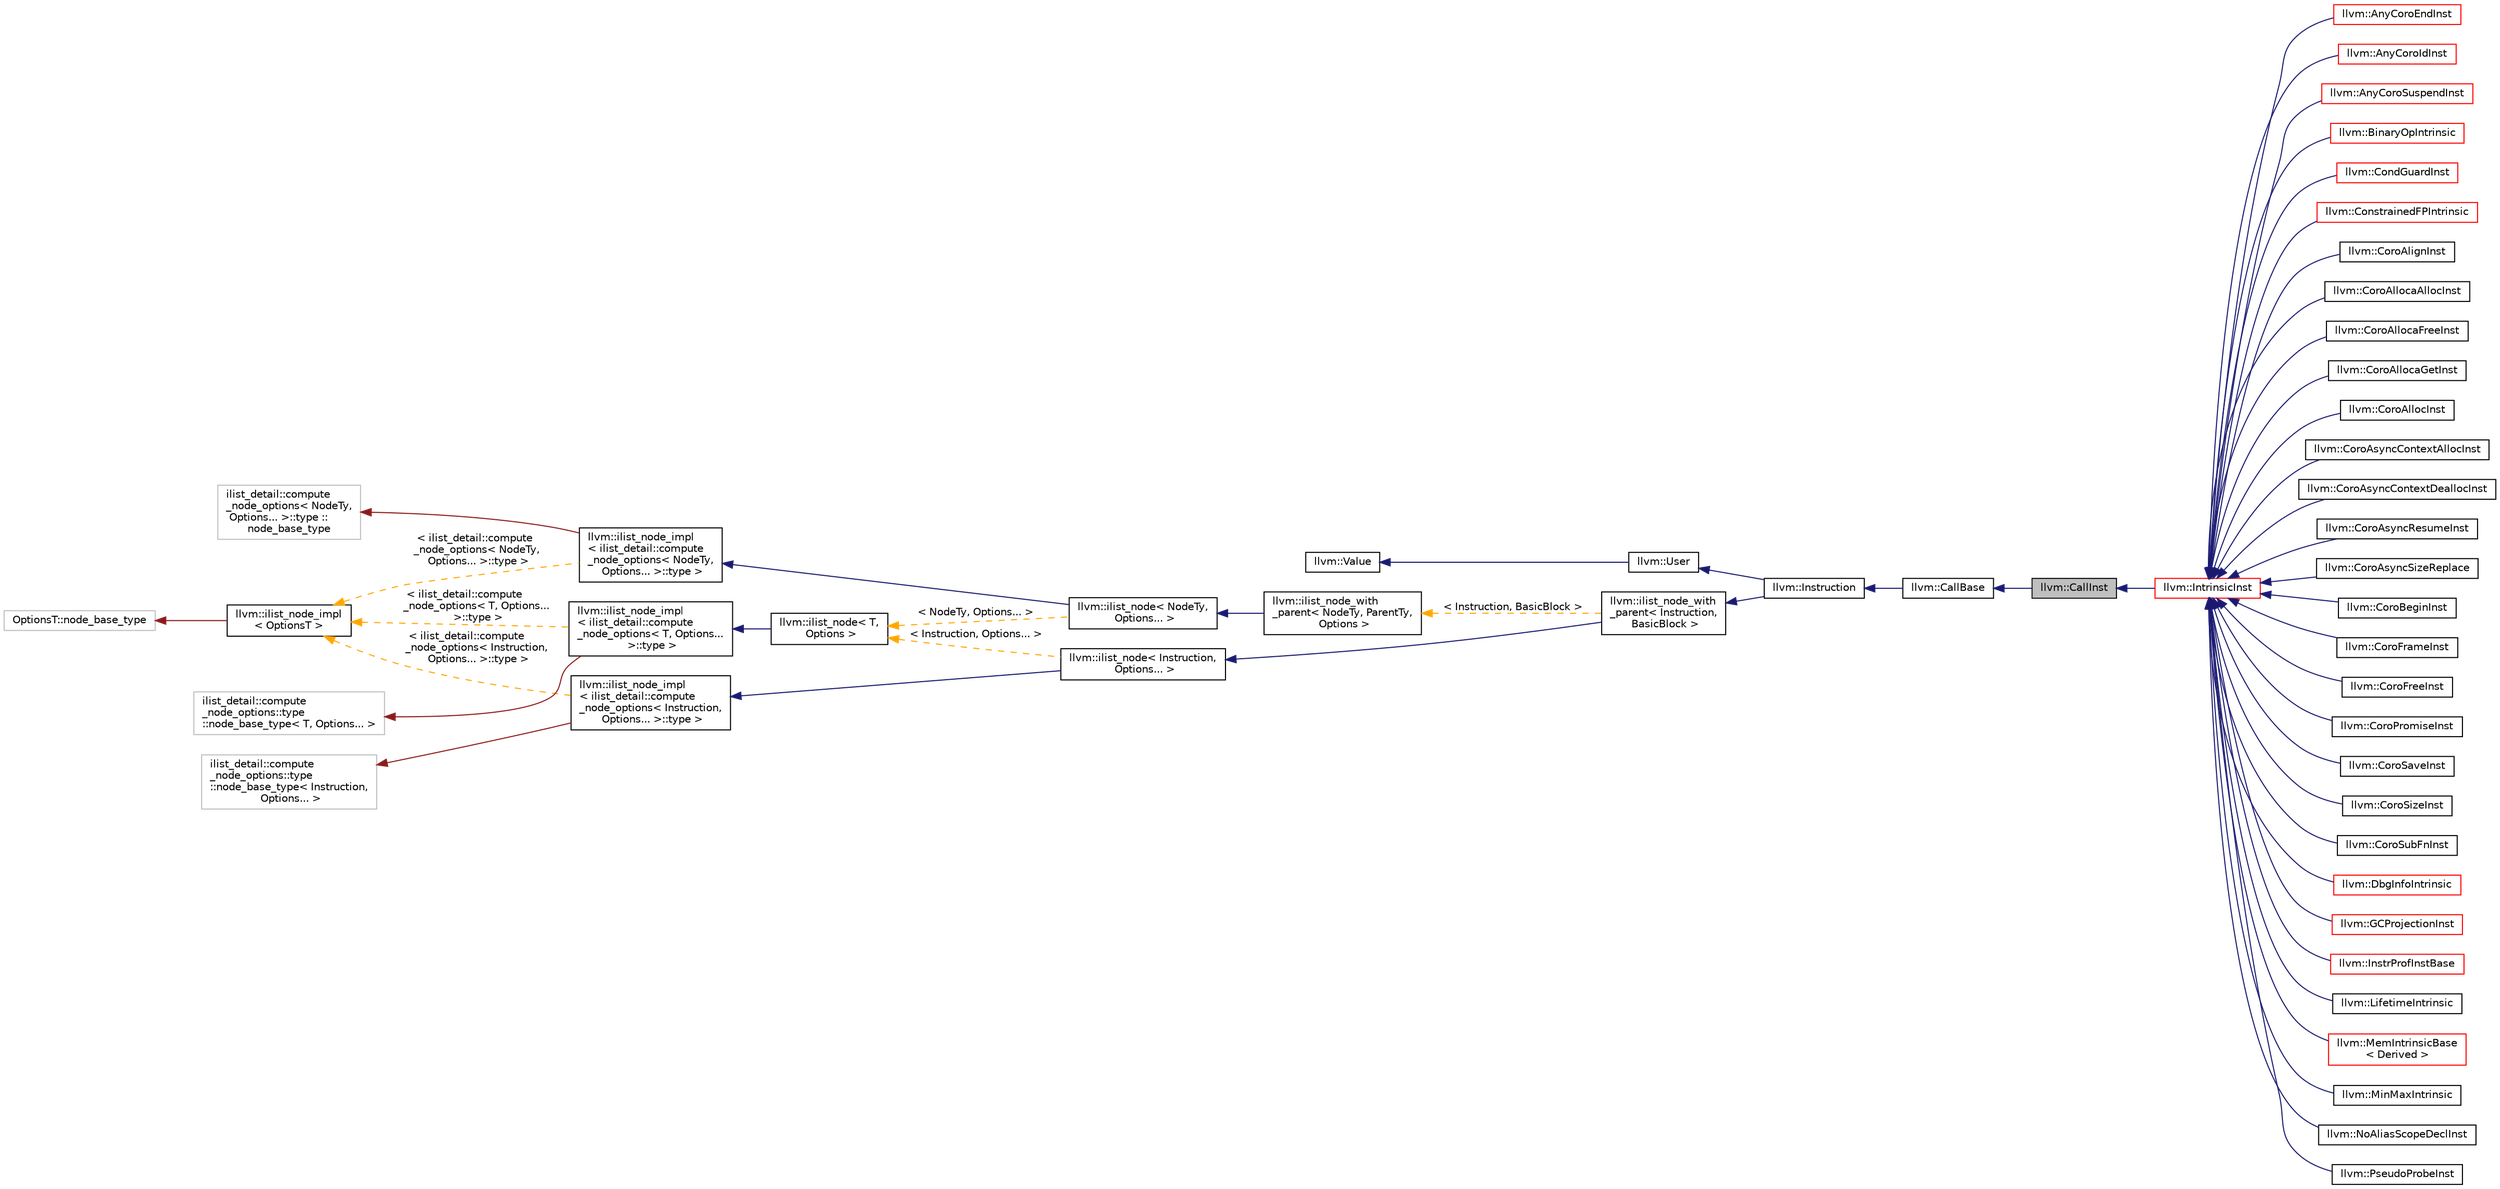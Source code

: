 digraph "llvm::CallInst"
{
 // LATEX_PDF_SIZE
  bgcolor="transparent";
  edge [fontname="Helvetica",fontsize="10",labelfontname="Helvetica",labelfontsize="10"];
  node [fontname="Helvetica",fontsize="10",shape=record];
  rankdir="LR";
  Node1 [label="llvm::CallInst",height=0.2,width=0.4,color="black", fillcolor="grey75", style="filled", fontcolor="black",tooltip="This class represents a function call, abstracting a target machine's calling convention."];
  Node2 -> Node1 [dir="back",color="midnightblue",fontsize="10",style="solid",fontname="Helvetica"];
  Node2 [label="llvm::CallBase",height=0.2,width=0.4,color="black",URL="$classllvm_1_1CallBase.html",tooltip="Base class for all callable instructions (InvokeInst and CallInst) Holds everything related to callin..."];
  Node3 -> Node2 [dir="back",color="midnightblue",fontsize="10",style="solid",fontname="Helvetica"];
  Node3 [label="llvm::Instruction",height=0.2,width=0.4,color="black",URL="$classllvm_1_1Instruction.html",tooltip=" "];
  Node4 -> Node3 [dir="back",color="midnightblue",fontsize="10",style="solid",fontname="Helvetica"];
  Node4 [label="llvm::User",height=0.2,width=0.4,color="black",URL="$classllvm_1_1User.html",tooltip=" "];
  Node5 -> Node4 [dir="back",color="midnightblue",fontsize="10",style="solid",fontname="Helvetica"];
  Node5 [label="llvm::Value",height=0.2,width=0.4,color="black",URL="$classllvm_1_1Value.html",tooltip="LLVM Value Representation."];
  Node6 -> Node3 [dir="back",color="midnightblue",fontsize="10",style="solid",fontname="Helvetica"];
  Node6 [label="llvm::ilist_node_with\l_parent\< Instruction,\l BasicBlock \>",height=0.2,width=0.4,color="black",URL="$classllvm_1_1ilist__node__with__parent.html",tooltip=" "];
  Node7 -> Node6 [dir="back",color="midnightblue",fontsize="10",style="solid",fontname="Helvetica"];
  Node7 [label="llvm::ilist_node\< Instruction,\l Options... \>",height=0.2,width=0.4,color="black",URL="$classllvm_1_1ilist__node.html",tooltip=" "];
  Node8 -> Node7 [dir="back",color="midnightblue",fontsize="10",style="solid",fontname="Helvetica"];
  Node8 [label="llvm::ilist_node_impl\l\< ilist_detail::compute\l_node_options\< Instruction,\l Options... \>::type \>",height=0.2,width=0.4,color="black",URL="$classllvm_1_1ilist__node__impl.html",tooltip=" "];
  Node9 -> Node8 [dir="back",color="firebrick4",fontsize="10",style="solid",fontname="Helvetica"];
  Node9 [label="ilist_detail::compute\l_node_options::type \l::node_base_type\< Instruction,\l Options... \>",height=0.2,width=0.4,color="grey75",tooltip=" "];
  Node10 -> Node8 [dir="back",color="orange",fontsize="10",style="dashed",label=" \< ilist_detail::compute\l_node_options\< Instruction,\l Options... \>::type \>" ,fontname="Helvetica"];
  Node10 [label="llvm::ilist_node_impl\l\< OptionsT \>",height=0.2,width=0.4,color="black",URL="$classllvm_1_1ilist__node__impl.html",tooltip="Implementation for an ilist node."];
  Node11 -> Node10 [dir="back",color="firebrick4",fontsize="10",style="solid",fontname="Helvetica"];
  Node11 [label="OptionsT::node_base_type",height=0.2,width=0.4,color="grey75",tooltip=" "];
  Node12 -> Node7 [dir="back",color="orange",fontsize="10",style="dashed",label=" \< Instruction, Options... \>" ,fontname="Helvetica"];
  Node12 [label="llvm::ilist_node\< T,\l Options \>",height=0.2,width=0.4,color="black",URL="$classllvm_1_1ilist__node.html",tooltip=" "];
  Node13 -> Node12 [dir="back",color="midnightblue",fontsize="10",style="solid",fontname="Helvetica"];
  Node13 [label="llvm::ilist_node_impl\l\< ilist_detail::compute\l_node_options\< T, Options...\l \>::type \>",height=0.2,width=0.4,color="black",URL="$classllvm_1_1ilist__node__impl.html",tooltip=" "];
  Node14 -> Node13 [dir="back",color="firebrick4",fontsize="10",style="solid",fontname="Helvetica"];
  Node14 [label="ilist_detail::compute\l_node_options::type \l::node_base_type\< T, Options... \>",height=0.2,width=0.4,color="grey75",tooltip=" "];
  Node10 -> Node13 [dir="back",color="orange",fontsize="10",style="dashed",label=" \< ilist_detail::compute\l_node_options\< T, Options...\l \>::type \>" ,fontname="Helvetica"];
  Node15 -> Node6 [dir="back",color="orange",fontsize="10",style="dashed",label=" \< Instruction, BasicBlock \>" ,fontname="Helvetica"];
  Node15 [label="llvm::ilist_node_with\l_parent\< NodeTy, ParentTy,\l Options \>",height=0.2,width=0.4,color="black",URL="$classllvm_1_1ilist__node__with__parent.html",tooltip="An ilist node that can access its parent list."];
  Node16 -> Node15 [dir="back",color="midnightblue",fontsize="10",style="solid",fontname="Helvetica"];
  Node16 [label="llvm::ilist_node\< NodeTy,\l Options... \>",height=0.2,width=0.4,color="black",URL="$classllvm_1_1ilist__node.html",tooltip=" "];
  Node17 -> Node16 [dir="back",color="midnightblue",fontsize="10",style="solid",fontname="Helvetica"];
  Node17 [label="llvm::ilist_node_impl\l\< ilist_detail::compute\l_node_options\< NodeTy,\l Options... \>::type \>",height=0.2,width=0.4,color="black",URL="$classllvm_1_1ilist__node__impl.html",tooltip=" "];
  Node18 -> Node17 [dir="back",color="firebrick4",fontsize="10",style="solid",fontname="Helvetica"];
  Node18 [label="ilist_detail::compute\l_node_options\< NodeTy,\l Options... \>::type ::\lnode_base_type",height=0.2,width=0.4,color="grey75",tooltip=" "];
  Node10 -> Node17 [dir="back",color="orange",fontsize="10",style="dashed",label=" \< ilist_detail::compute\l_node_options\< NodeTy,\l Options... \>::type \>" ,fontname="Helvetica"];
  Node12 -> Node16 [dir="back",color="orange",fontsize="10",style="dashed",label=" \< NodeTy, Options... \>" ,fontname="Helvetica"];
  Node1 -> Node19 [dir="back",color="midnightblue",fontsize="10",style="solid",fontname="Helvetica"];
  Node19 [label="llvm::IntrinsicInst",height=0.2,width=0.4,color="red",URL="$classllvm_1_1IntrinsicInst.html",tooltip="A wrapper class for inspecting calls to intrinsic functions."];
  Node19 -> Node20 [dir="back",color="midnightblue",fontsize="10",style="solid",fontname="Helvetica"];
  Node20 [label="llvm::AnyCoroEndInst",height=0.2,width=0.4,color="red",URL="$classllvm_1_1AnyCoroEndInst.html",tooltip=" "];
  Node19 -> Node23 [dir="back",color="midnightblue",fontsize="10",style="solid",fontname="Helvetica"];
  Node23 [label="llvm::AnyCoroIdInst",height=0.2,width=0.4,color="red",URL="$classllvm_1_1AnyCoroIdInst.html",tooltip="This represents a common base class for llvm.coro.id instructions."];
  Node19 -> Node29 [dir="back",color="midnightblue",fontsize="10",style="solid",fontname="Helvetica"];
  Node29 [label="llvm::AnyCoroSuspendInst",height=0.2,width=0.4,color="red",URL="$classllvm_1_1AnyCoroSuspendInst.html",tooltip=" "];
  Node19 -> Node33 [dir="back",color="midnightblue",fontsize="10",style="solid",fontname="Helvetica"];
  Node33 [label="llvm::BinaryOpIntrinsic",height=0.2,width=0.4,color="red",URL="$classllvm_1_1BinaryOpIntrinsic.html",tooltip="This class represents an intrinsic that is based on a binary operation."];
  Node19 -> Node36 [dir="back",color="midnightblue",fontsize="10",style="solid",fontname="Helvetica"];
  Node36 [label="llvm::CondGuardInst",height=0.2,width=0.4,color="red",URL="$classllvm_1_1CondGuardInst.html",tooltip="This represents intrinsics that guard a condition."];
  Node19 -> Node38 [dir="back",color="midnightblue",fontsize="10",style="solid",fontname="Helvetica"];
  Node38 [label="llvm::ConstrainedFPIntrinsic",height=0.2,width=0.4,color="red",URL="$classllvm_1_1ConstrainedFPIntrinsic.html",tooltip="This is the common base class for constrained floating point intrinsics."];
  Node19 -> Node40 [dir="back",color="midnightblue",fontsize="10",style="solid",fontname="Helvetica"];
  Node40 [label="llvm::CoroAlignInst",height=0.2,width=0.4,color="black",URL="$classllvm_1_1CoroAlignInst.html",tooltip="This represents the llvm.coro.align instruction."];
  Node19 -> Node41 [dir="back",color="midnightblue",fontsize="10",style="solid",fontname="Helvetica"];
  Node41 [label="llvm::CoroAllocaAllocInst",height=0.2,width=0.4,color="black",URL="$classllvm_1_1CoroAllocaAllocInst.html",tooltip="This represents the llvm.coro.alloca.alloc instruction."];
  Node19 -> Node42 [dir="back",color="midnightblue",fontsize="10",style="solid",fontname="Helvetica"];
  Node42 [label="llvm::CoroAllocaFreeInst",height=0.2,width=0.4,color="black",URL="$classllvm_1_1CoroAllocaFreeInst.html",tooltip="This represents the llvm.coro.alloca.free instruction."];
  Node19 -> Node43 [dir="back",color="midnightblue",fontsize="10",style="solid",fontname="Helvetica"];
  Node43 [label="llvm::CoroAllocaGetInst",height=0.2,width=0.4,color="black",URL="$classllvm_1_1CoroAllocaGetInst.html",tooltip="This represents the llvm.coro.alloca.get instruction."];
  Node19 -> Node44 [dir="back",color="midnightblue",fontsize="10",style="solid",fontname="Helvetica"];
  Node44 [label="llvm::CoroAllocInst",height=0.2,width=0.4,color="black",URL="$classllvm_1_1CoroAllocInst.html",tooltip="This represents the llvm.coro.alloc instruction."];
  Node19 -> Node45 [dir="back",color="midnightblue",fontsize="10",style="solid",fontname="Helvetica"];
  Node45 [label="llvm::CoroAsyncContextAllocInst",height=0.2,width=0.4,color="black",URL="$classllvm_1_1CoroAsyncContextAllocInst.html",tooltip="This represents the llvm.coro.context.alloc instruction."];
  Node19 -> Node46 [dir="back",color="midnightblue",fontsize="10",style="solid",fontname="Helvetica"];
  Node46 [label="llvm::CoroAsyncContextDeallocInst",height=0.2,width=0.4,color="black",URL="$classllvm_1_1CoroAsyncContextDeallocInst.html",tooltip="This represents the llvm.coro.context.dealloc instruction."];
  Node19 -> Node47 [dir="back",color="midnightblue",fontsize="10",style="solid",fontname="Helvetica"];
  Node47 [label="llvm::CoroAsyncResumeInst",height=0.2,width=0.4,color="black",URL="$classllvm_1_1CoroAsyncResumeInst.html",tooltip="This represents the llvm.coro.async.resume instruction."];
  Node19 -> Node48 [dir="back",color="midnightblue",fontsize="10",style="solid",fontname="Helvetica"];
  Node48 [label="llvm::CoroAsyncSizeReplace",height=0.2,width=0.4,color="black",URL="$classllvm_1_1CoroAsyncSizeReplace.html",tooltip="This represents the llvm.coro.async.size.replace instruction."];
  Node19 -> Node49 [dir="back",color="midnightblue",fontsize="10",style="solid",fontname="Helvetica"];
  Node49 [label="llvm::CoroBeginInst",height=0.2,width=0.4,color="black",URL="$classllvm_1_1CoroBeginInst.html",tooltip="This class represents the llvm.coro.begin instruction."];
  Node19 -> Node50 [dir="back",color="midnightblue",fontsize="10",style="solid",fontname="Helvetica"];
  Node50 [label="llvm::CoroFrameInst",height=0.2,width=0.4,color="black",URL="$classllvm_1_1CoroFrameInst.html",tooltip="This represents the llvm.coro.frame instruction."];
  Node19 -> Node51 [dir="back",color="midnightblue",fontsize="10",style="solid",fontname="Helvetica"];
  Node51 [label="llvm::CoroFreeInst",height=0.2,width=0.4,color="black",URL="$classllvm_1_1CoroFreeInst.html",tooltip="This represents the llvm.coro.free instruction."];
  Node19 -> Node52 [dir="back",color="midnightblue",fontsize="10",style="solid",fontname="Helvetica"];
  Node52 [label="llvm::CoroPromiseInst",height=0.2,width=0.4,color="black",URL="$classllvm_1_1CoroPromiseInst.html",tooltip="This represents the llvm.coro.promise instruction."];
  Node19 -> Node53 [dir="back",color="midnightblue",fontsize="10",style="solid",fontname="Helvetica"];
  Node53 [label="llvm::CoroSaveInst",height=0.2,width=0.4,color="black",URL="$classllvm_1_1CoroSaveInst.html",tooltip="This represents the llvm.coro.save instruction."];
  Node19 -> Node54 [dir="back",color="midnightblue",fontsize="10",style="solid",fontname="Helvetica"];
  Node54 [label="llvm::CoroSizeInst",height=0.2,width=0.4,color="black",URL="$classllvm_1_1CoroSizeInst.html",tooltip="This represents the llvm.coro.size instruction."];
  Node19 -> Node55 [dir="back",color="midnightblue",fontsize="10",style="solid",fontname="Helvetica"];
  Node55 [label="llvm::CoroSubFnInst",height=0.2,width=0.4,color="black",URL="$classllvm_1_1CoroSubFnInst.html",tooltip="This class represents the llvm.coro.subfn.addr instruction."];
  Node19 -> Node56 [dir="back",color="midnightblue",fontsize="10",style="solid",fontname="Helvetica"];
  Node56 [label="llvm::DbgInfoIntrinsic",height=0.2,width=0.4,color="red",URL="$classllvm_1_1DbgInfoIntrinsic.html",tooltip="This is the common base class for debug info intrinsics."];
  Node19 -> Node63 [dir="back",color="midnightblue",fontsize="10",style="solid",fontname="Helvetica"];
  Node63 [label="llvm::GCProjectionInst",height=0.2,width=0.4,color="red",URL="$classllvm_1_1GCProjectionInst.html",tooltip="Common base class for representing values projected from a statepoint."];
  Node19 -> Node66 [dir="back",color="midnightblue",fontsize="10",style="solid",fontname="Helvetica"];
  Node66 [label="llvm::InstrProfInstBase",height=0.2,width=0.4,color="red",URL="$classllvm_1_1InstrProfInstBase.html",tooltip="A base class for all instrprof intrinsics."];
  Node19 -> Node71 [dir="back",color="midnightblue",fontsize="10",style="solid",fontname="Helvetica"];
  Node71 [label="llvm::LifetimeIntrinsic",height=0.2,width=0.4,color="black",URL="$classllvm_1_1LifetimeIntrinsic.html",tooltip="This is the common base class for lifetime intrinsics."];
  Node19 -> Node72 [dir="back",color="midnightblue",fontsize="10",style="solid",fontname="Helvetica"];
  Node72 [label="llvm::MemIntrinsicBase\l\< Derived \>",height=0.2,width=0.4,color="red",URL="$classllvm_1_1MemIntrinsicBase.html",tooltip="Common base class for all memory intrinsics."];
  Node19 -> Node99 [dir="back",color="midnightblue",fontsize="10",style="solid",fontname="Helvetica"];
  Node99 [label="llvm::MinMaxIntrinsic",height=0.2,width=0.4,color="black",URL="$classllvm_1_1MinMaxIntrinsic.html",tooltip="This class represents min/max intrinsics."];
  Node19 -> Node100 [dir="back",color="midnightblue",fontsize="10",style="solid",fontname="Helvetica"];
  Node100 [label="llvm::NoAliasScopeDeclInst",height=0.2,width=0.4,color="black",URL="$classllvm_1_1NoAliasScopeDeclInst.html",tooltip=" "];
  Node19 -> Node101 [dir="back",color="midnightblue",fontsize="10",style="solid",fontname="Helvetica"];
  Node101 [label="llvm::PseudoProbeInst",height=0.2,width=0.4,color="black",URL="$classllvm_1_1PseudoProbeInst.html",tooltip=" "];
}
